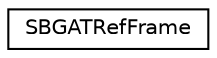 digraph "Graphical Class Hierarchy"
{
 // LATEX_PDF_SIZE
  edge [fontname="Helvetica",fontsize="10",labelfontname="Helvetica",labelfontsize="10"];
  node [fontname="Helvetica",fontsize="10",shape=record];
  rankdir="LR";
  Node0 [label="SBGATRefFrame",height=0.2,width=0.4,color="black", fillcolor="white", style="filled",URL="$class_s_b_g_a_t_ref_frame.html",tooltip="Defines the SBGATRefFrame class."];
}
